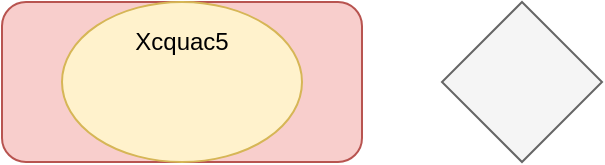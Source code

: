 <mxfile version="13.6.0" type="device"><diagram id="Ei16A-stgl24fWGMKMat" name="Oxrd-6"><mxGraphModel dx="868" dy="490" grid="1" gridSize="10" guides="1" tooltips="1" connect="1" arrows="1" fold="1" page="1" pageScale="1" pageWidth="850" pageHeight="1100" math="1" shadow="0"><root><mxCell id="0" value=""/><mxCell id="1" value="" parent="0"/><mxCell id="nJw7nEiCfpgKEhoCUZuc-1" value="" style="rounded=1;whiteSpace=wrap;html=1;fillColor=#f8cecc;strokeColor=#b85450;" parent="1" vertex="1"><mxGeometry x="350" y="200" width="180" height="80" as="geometry"/></mxCell><mxCell id="p50TLWHNVOu3di51r7Rj-1" value="" style="ellipse;whiteSpace=wrap;html=1;fillColor=#fff2cc;strokeColor=#d6b656;" parent="1" vertex="1"><mxGeometry x="380" y="200" width="120" height="80" as="geometry"/></mxCell><mxCell id="vkeK6u7zku-5VAxuF4Ki-1" value="Xcquac5" style="text;html=1;strokeColor=none;fillColor=none;align=center;verticalAlign=middle;whiteSpace=wrap;rounded=0;" parent="1" vertex="1"><mxGeometry x="420" y="210" width="40" height="20" as="geometry"/></mxCell><mxCell id="vkeK6u7zku-5VAxuF4Ki-2" value="" style="rhombus;whiteSpace=wrap;html=1;fillColor=#f5f5f5;strokeColor=#666666;fontColor=#333333;" parent="1" vertex="1"><mxGeometry x="570" y="200" width="80" height="80" as="geometry"/></mxCell></root></mxGraphModel></diagram></mxfile>